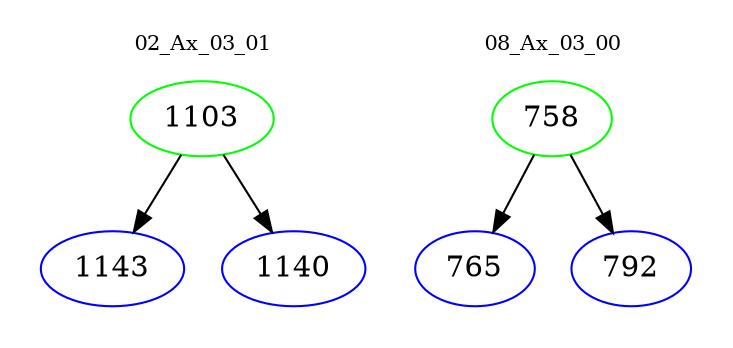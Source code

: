 digraph{
subgraph cluster_0 {
color = white
label = "02_Ax_03_01";
fontsize=10;
T0_1103 [label="1103", color="green"]
T0_1103 -> T0_1143 [color="black"]
T0_1143 [label="1143", color="blue"]
T0_1103 -> T0_1140 [color="black"]
T0_1140 [label="1140", color="blue"]
}
subgraph cluster_1 {
color = white
label = "08_Ax_03_00";
fontsize=10;
T1_758 [label="758", color="green"]
T1_758 -> T1_765 [color="black"]
T1_765 [label="765", color="blue"]
T1_758 -> T1_792 [color="black"]
T1_792 [label="792", color="blue"]
}
}
